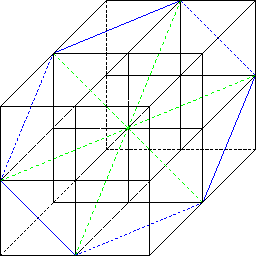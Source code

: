 /******************************************************************************
 *                                 LICENSE                                    *
 ******************************************************************************
 *  This file is part of Mathematics-and-Physics.                             *
 *                                                                            *
 *  Mathematics-and-Physics is free software: you can redistribute it and/or  *
 *  modify it under the terms of the GNU General Public License as published  *
 *  by the Free Software Foundation, either version 3 of the License, or      *
 *  (at your option) any later version.                                       *
 *                                                                            *
 *  Mathematics-and-Physics is distributed in the hope that it will be useful *
 *  but WITHOUT ANY WARRANTY; without even the implied warranty of            *
 *  MERCHANTABILITY or FITNESS FOR A PARTICULAR PURPOSE.  See the             *
 *  GNU General Public License for more details.                              *
 *                                                                            *
 *  You should have received a copy of the GNU General Public License         *
 *  along with Mathematics-and-Physics.  If not, see                          *
 *  <https://www.gnu.org/licenses/>.                                          *
 ******************************************************************************/

/*  Size of the figure.                                                       */
size(128);

/*  Default pen for drawings.                                                 */
defaultpen(black + linewidth(0.3pt));

/*  Other pens used.                                                          */
pen dashp = defaultpen + linetype("4 4");
pen thinp = black + linewidth(0.1pt);
pen bluep = blue + linewidth(0.3pt);

pen thindashp = thinp + linetype("4 4");
pen bluedashp = bluep + linetype("4 4");
pen greendashp = green + linewidth(0.4pt) + linetype("4 4");

/*  Function for making 3D drawings with 2D points.                           */
pair xyzpoint(real x, real y, real z)
{
    pair X = (-0.7071067811865476, -0.7071067811865476);
    pair Y = (1.0, 0.0);
    pair Z = (0.0, 1.0);

    return scale(x)*X + scale(y)*Y + scale(z)*Z;
}

/*  Coordinates for all of the points in the cube.                            */
pair O = xyzpoint(0, 0, 0);
pair x = xyzpoint(6, 0, 0);
pair y = xyzpoint(0, 6, 0);
pair z = xyzpoint(0, 0, 6);
pair xy = xyzpoint(6, 6, 0);
pair xz = xyzpoint(6, 0, 6);
pair yz = xyzpoint(0, 6, 6);
pair xyz = xyzpoint(6, 6, 6);
pair MID = xyzpoint(3, 3, 3);
pair a1 = xyzpoint(3, 0, 6);
pair a2 = xyzpoint(3, 6, 6);
pair a3 = xyzpoint(0, 3, 6);
pair a4 = xyzpoint(6, 3, 6);
pair b1 = xyzpoint(0, 0, 3);
pair b2 = xyzpoint(6, 0, 3);
pair b3 = a1;
pair b4 = xyzpoint(3, 0, 0);
pair c1 = b2;
pair c2 = xyzpoint(6, 6, 3);
pair c3 = a4;
pair c4 = xyzpoint(6, 3, 0);
pair d1 = xyzpoint(0, 6, 3);
pair d2 = c2;
pair d3 = a2;
pair d4 = xyzpoint(3, 6, 0);
pair e1 = a3;
pair e2 = xyzpoint(0, 3, 0);
pair e3 = b1;
pair e4 = d1;
pair f1 = e2;
pair f2 = c4;
pair f3 = b4;
pair f4 = d4;
pair A = xyzpoint(3, 3, 6);
pair B = xyzpoint(3, 0, 3);
pair C = xyzpoint(6, 3, 3);
pair D = xyzpoint(3, 6, 3);
pair E = xyzpoint(0, 3, 3);
pair F = xyzpoint(3, 3, 0);

/*  Draw the back of the cube.                                                */
draw(O -- x, dashp);
draw(O -- y, dashp);
draw(O -- z, dashp);

/*  Dashed lines inside of the cube.                                          */
draw(a1 -- a2, thinp);
draw(a3 -- a4, thinp);
draw(b1 -- b2, thindashp);
draw(b3 -- b4, thindashp);
draw(c1 -- c2, thinp);
draw(c3 -- c4, thinp);
draw(d1 -- d2, thinp);
draw(d3 -- d4, thinp);
draw(e1 -- e2, thindashp);
draw(e3 -- e4, thindashp);
draw(f1 -- f2, thindashp);
draw(f3 -- f4, thindashp);
draw(A -- MID, thindashp);
draw(B -- MID, thindashp);
draw(C -- MID, thindashp);
draw(D -- MID, thindashp);
draw(E -- MID, thindashp);
draw(F -- MID, thindashp);

/*  Draw the hexagon.                                                         */
draw(a1 -- a3, bluep);
draw(a3 -- d1, bluedashp);
draw(d1 -- d4, bluep);
draw(d4 -- c4, bluedashp);
draw(c4 -- b2, bluep);
draw(b2 -- a1, bluedashp);

/*  Draw the spokes of the hexagon.                                           */
draw(a1 -- MID, greendashp);
draw(a3 -- MID, greendashp);
draw(d1 -- MID, greendashp);
draw(c4 -- MID, greendashp);
draw(d4 -- MID, greendashp);
draw(b2 -- MID, greendashp);

/*  Draw the front of the cube.                                               */
draw(x -- xy);
draw(y -- xy);
draw(x -- xz);
draw(z -- xz);
draw(y -- yz);
draw(z -- yz);
draw(xy -- xyz);
draw(yz -- xyz);
draw(xz -- xyz);
